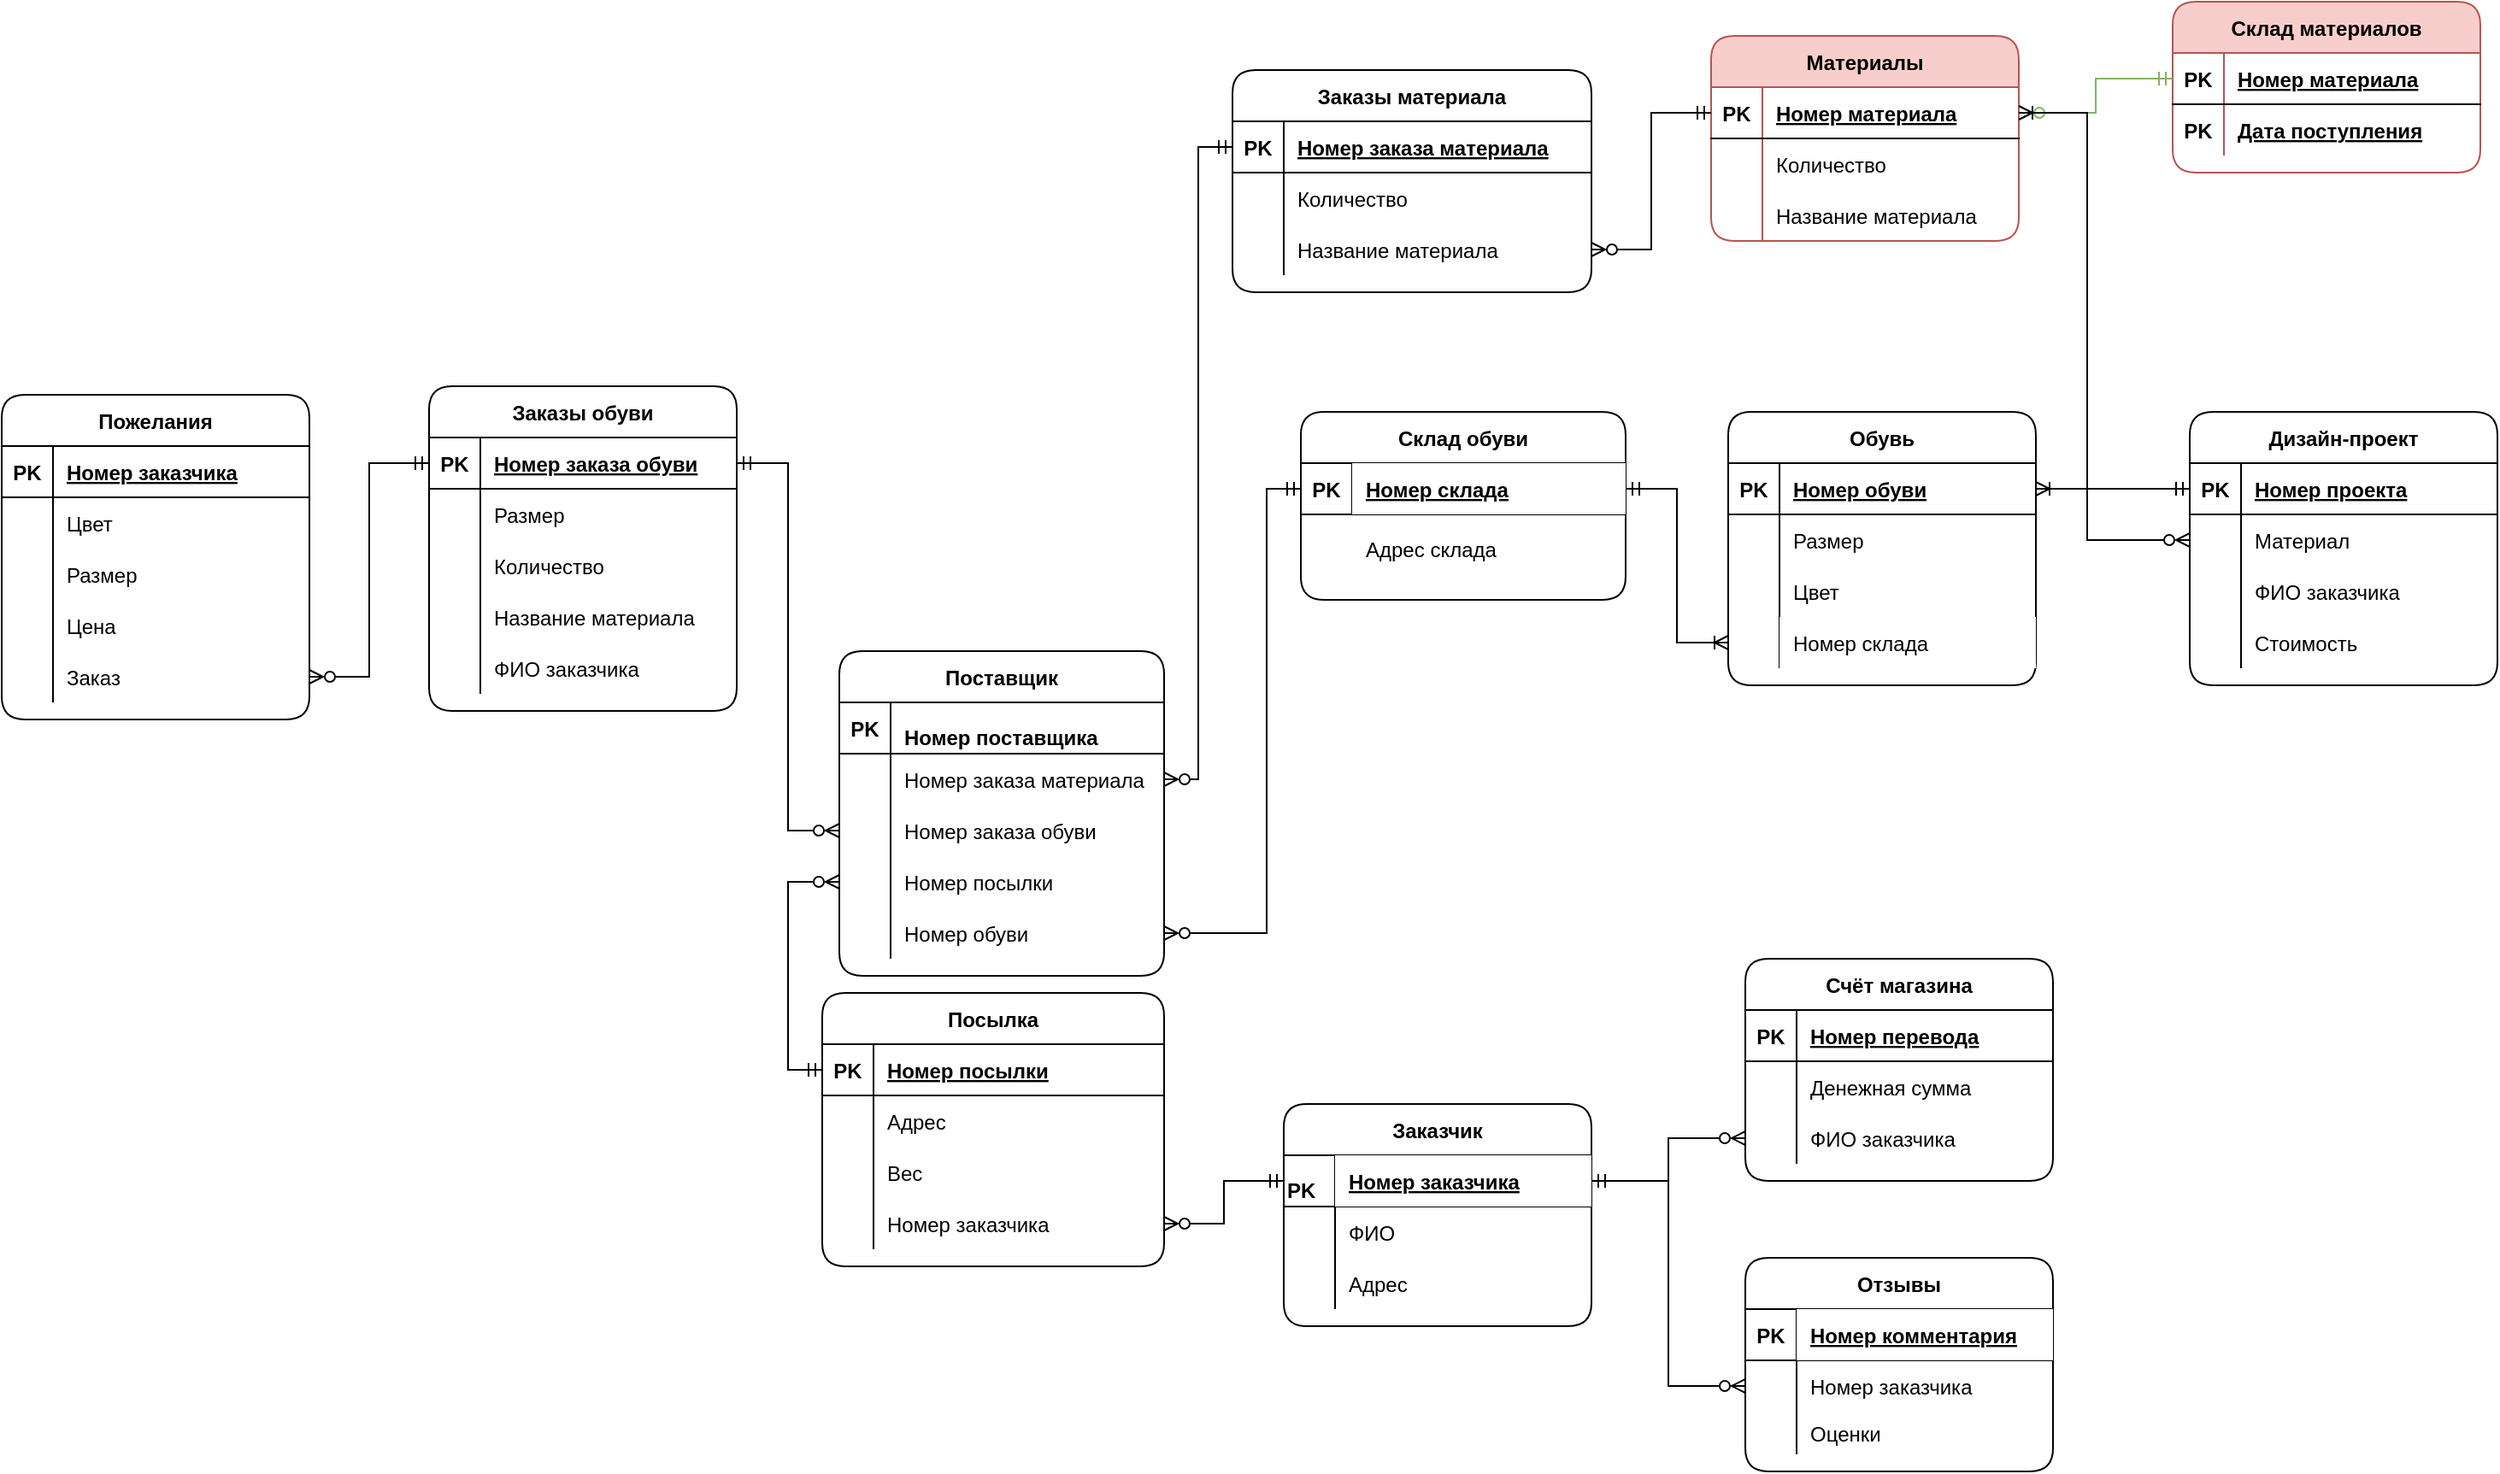 <mxfile version="15.8.4" type="device" pages="2"><diagram id="2_hyimMtqdqwmG2e8jux" name="Page-1"><mxGraphModel dx="1865" dy="641" grid="1" gridSize="10" guides="1" tooltips="1" connect="1" arrows="1" fold="1" page="1" pageScale="1" pageWidth="827" pageHeight="1169" math="0" shadow="0"><root><mxCell id="0"/><mxCell id="1" parent="0"/><mxCell id="S8fBrJQ1_J5D7lt-XOQz-13" value="Заказы обуви" style="shape=table;startSize=30;container=1;collapsible=1;childLayout=tableLayout;fixedRows=1;rowLines=0;fontStyle=1;align=center;resizeLast=1;rounded=1;" parent="1" vertex="1"><mxGeometry x="-300" y="325" width="180" height="190" as="geometry"/></mxCell><mxCell id="S8fBrJQ1_J5D7lt-XOQz-14" value="" style="shape=partialRectangle;collapsible=0;dropTarget=0;pointerEvents=0;fillColor=none;top=0;left=0;bottom=1;right=0;points=[[0,0.5],[1,0.5]];portConstraint=eastwest;" parent="S8fBrJQ1_J5D7lt-XOQz-13" vertex="1"><mxGeometry y="30" width="180" height="30" as="geometry"/></mxCell><mxCell id="S8fBrJQ1_J5D7lt-XOQz-15" value="PK" style="shape=partialRectangle;connectable=0;fillColor=none;top=0;left=0;bottom=0;right=0;fontStyle=1;overflow=hidden;" parent="S8fBrJQ1_J5D7lt-XOQz-14" vertex="1"><mxGeometry width="30" height="30" as="geometry"><mxRectangle width="30" height="30" as="alternateBounds"/></mxGeometry></mxCell><mxCell id="S8fBrJQ1_J5D7lt-XOQz-16" value="Номер заказа обуви" style="shape=partialRectangle;connectable=0;fillColor=none;top=0;left=0;bottom=0;right=0;align=left;spacingLeft=6;fontStyle=5;overflow=hidden;" parent="S8fBrJQ1_J5D7lt-XOQz-14" vertex="1"><mxGeometry x="30" width="150" height="30" as="geometry"><mxRectangle width="150" height="30" as="alternateBounds"/></mxGeometry></mxCell><mxCell id="S8fBrJQ1_J5D7lt-XOQz-17" value="" style="shape=partialRectangle;collapsible=0;dropTarget=0;pointerEvents=0;fillColor=none;top=0;left=0;bottom=0;right=0;points=[[0,0.5],[1,0.5]];portConstraint=eastwest;" parent="S8fBrJQ1_J5D7lt-XOQz-13" vertex="1"><mxGeometry y="60" width="180" height="30" as="geometry"/></mxCell><mxCell id="S8fBrJQ1_J5D7lt-XOQz-18" value="" style="shape=partialRectangle;connectable=0;fillColor=none;top=0;left=0;bottom=0;right=0;editable=1;overflow=hidden;" parent="S8fBrJQ1_J5D7lt-XOQz-17" vertex="1"><mxGeometry width="30" height="30" as="geometry"><mxRectangle width="30" height="30" as="alternateBounds"/></mxGeometry></mxCell><mxCell id="S8fBrJQ1_J5D7lt-XOQz-19" value="Размер" style="shape=partialRectangle;connectable=0;fillColor=none;top=0;left=0;bottom=0;right=0;align=left;spacingLeft=6;overflow=hidden;" parent="S8fBrJQ1_J5D7lt-XOQz-17" vertex="1"><mxGeometry x="30" width="150" height="30" as="geometry"><mxRectangle width="150" height="30" as="alternateBounds"/></mxGeometry></mxCell><mxCell id="S8fBrJQ1_J5D7lt-XOQz-20" value="" style="shape=partialRectangle;collapsible=0;dropTarget=0;pointerEvents=0;fillColor=none;top=0;left=0;bottom=0;right=0;points=[[0,0.5],[1,0.5]];portConstraint=eastwest;" parent="S8fBrJQ1_J5D7lt-XOQz-13" vertex="1"><mxGeometry y="90" width="180" height="30" as="geometry"/></mxCell><mxCell id="S8fBrJQ1_J5D7lt-XOQz-21" value="" style="shape=partialRectangle;connectable=0;fillColor=none;top=0;left=0;bottom=0;right=0;editable=1;overflow=hidden;" parent="S8fBrJQ1_J5D7lt-XOQz-20" vertex="1"><mxGeometry width="30" height="30" as="geometry"><mxRectangle width="30" height="30" as="alternateBounds"/></mxGeometry></mxCell><mxCell id="S8fBrJQ1_J5D7lt-XOQz-22" value="Количество" style="shape=partialRectangle;connectable=0;fillColor=none;top=0;left=0;bottom=0;right=0;align=left;spacingLeft=6;overflow=hidden;" parent="S8fBrJQ1_J5D7lt-XOQz-20" vertex="1"><mxGeometry x="30" width="150" height="30" as="geometry"><mxRectangle width="150" height="30" as="alternateBounds"/></mxGeometry></mxCell><mxCell id="S8fBrJQ1_J5D7lt-XOQz-23" value="" style="shape=partialRectangle;collapsible=0;dropTarget=0;pointerEvents=0;fillColor=none;top=0;left=0;bottom=0;right=0;points=[[0,0.5],[1,0.5]];portConstraint=eastwest;" parent="S8fBrJQ1_J5D7lt-XOQz-13" vertex="1"><mxGeometry y="120" width="180" height="30" as="geometry"/></mxCell><mxCell id="S8fBrJQ1_J5D7lt-XOQz-24" value="" style="shape=partialRectangle;connectable=0;fillColor=none;top=0;left=0;bottom=0;right=0;editable=1;overflow=hidden;" parent="S8fBrJQ1_J5D7lt-XOQz-23" vertex="1"><mxGeometry width="30" height="30" as="geometry"><mxRectangle width="30" height="30" as="alternateBounds"/></mxGeometry></mxCell><mxCell id="S8fBrJQ1_J5D7lt-XOQz-25" value="Название материала" style="shape=partialRectangle;connectable=0;fillColor=none;top=0;left=0;bottom=0;right=0;align=left;spacingLeft=6;overflow=hidden;" parent="S8fBrJQ1_J5D7lt-XOQz-23" vertex="1"><mxGeometry x="30" width="150" height="30" as="geometry"><mxRectangle width="150" height="30" as="alternateBounds"/></mxGeometry></mxCell><mxCell id="B98eK5s1FCZRmEkdKLVK-23" style="shape=partialRectangle;collapsible=0;dropTarget=0;pointerEvents=0;fillColor=none;top=0;left=0;bottom=0;right=0;points=[[0,0.5],[1,0.5]];portConstraint=eastwest;" parent="S8fBrJQ1_J5D7lt-XOQz-13" vertex="1"><mxGeometry y="150" width="180" height="30" as="geometry"/></mxCell><mxCell id="B98eK5s1FCZRmEkdKLVK-24" style="shape=partialRectangle;connectable=0;fillColor=none;top=0;left=0;bottom=0;right=0;editable=1;overflow=hidden;" parent="B98eK5s1FCZRmEkdKLVK-23" vertex="1"><mxGeometry width="30" height="30" as="geometry"><mxRectangle width="30" height="30" as="alternateBounds"/></mxGeometry></mxCell><mxCell id="B98eK5s1FCZRmEkdKLVK-25" value="ФИО заказчика" style="shape=partialRectangle;connectable=0;fillColor=none;top=0;left=0;bottom=0;right=0;align=left;spacingLeft=6;overflow=hidden;" parent="B98eK5s1FCZRmEkdKLVK-23" vertex="1"><mxGeometry x="30" width="150" height="30" as="geometry"><mxRectangle width="150" height="30" as="alternateBounds"/></mxGeometry></mxCell><mxCell id="S8fBrJQ1_J5D7lt-XOQz-26" value="Заказы материала" style="shape=table;startSize=30;container=1;collapsible=1;childLayout=tableLayout;fixedRows=1;rowLines=0;fontStyle=1;align=center;resizeLast=1;rounded=1;" parent="1" vertex="1"><mxGeometry x="170" y="140" width="210" height="130" as="geometry"/></mxCell><mxCell id="S8fBrJQ1_J5D7lt-XOQz-27" value="" style="shape=partialRectangle;collapsible=0;dropTarget=0;pointerEvents=0;fillColor=none;top=0;left=0;bottom=1;right=0;points=[[0,0.5],[1,0.5]];portConstraint=eastwest;" parent="S8fBrJQ1_J5D7lt-XOQz-26" vertex="1"><mxGeometry y="30" width="210" height="30" as="geometry"/></mxCell><mxCell id="S8fBrJQ1_J5D7lt-XOQz-28" value="PK" style="shape=partialRectangle;connectable=0;fillColor=none;top=0;left=0;bottom=0;right=0;fontStyle=1;overflow=hidden;" parent="S8fBrJQ1_J5D7lt-XOQz-27" vertex="1"><mxGeometry width="30" height="30" as="geometry"><mxRectangle width="30" height="30" as="alternateBounds"/></mxGeometry></mxCell><mxCell id="S8fBrJQ1_J5D7lt-XOQz-29" value="Номер заказа материала" style="shape=partialRectangle;connectable=0;fillColor=none;top=0;left=0;bottom=0;right=0;align=left;spacingLeft=6;fontStyle=5;overflow=hidden;" parent="S8fBrJQ1_J5D7lt-XOQz-27" vertex="1"><mxGeometry x="30" width="180" height="30" as="geometry"><mxRectangle width="180" height="30" as="alternateBounds"/></mxGeometry></mxCell><mxCell id="S8fBrJQ1_J5D7lt-XOQz-30" value="" style="shape=partialRectangle;collapsible=0;dropTarget=0;pointerEvents=0;fillColor=none;top=0;left=0;bottom=0;right=0;points=[[0,0.5],[1,0.5]];portConstraint=eastwest;" parent="S8fBrJQ1_J5D7lt-XOQz-26" vertex="1"><mxGeometry y="60" width="210" height="30" as="geometry"/></mxCell><mxCell id="S8fBrJQ1_J5D7lt-XOQz-31" value="" style="shape=partialRectangle;connectable=0;fillColor=none;top=0;left=0;bottom=0;right=0;editable=1;overflow=hidden;" parent="S8fBrJQ1_J5D7lt-XOQz-30" vertex="1"><mxGeometry width="30" height="30" as="geometry"><mxRectangle width="30" height="30" as="alternateBounds"/></mxGeometry></mxCell><mxCell id="S8fBrJQ1_J5D7lt-XOQz-32" value="Количество" style="shape=partialRectangle;connectable=0;fillColor=none;top=0;left=0;bottom=0;right=0;align=left;spacingLeft=6;overflow=hidden;" parent="S8fBrJQ1_J5D7lt-XOQz-30" vertex="1"><mxGeometry x="30" width="180" height="30" as="geometry"><mxRectangle width="180" height="30" as="alternateBounds"/></mxGeometry></mxCell><mxCell id="B98eK5s1FCZRmEkdKLVK-4" style="shape=partialRectangle;collapsible=0;dropTarget=0;pointerEvents=0;fillColor=none;top=0;left=0;bottom=0;right=0;points=[[0,0.5],[1,0.5]];portConstraint=eastwest;" parent="S8fBrJQ1_J5D7lt-XOQz-26" vertex="1"><mxGeometry y="90" width="210" height="30" as="geometry"/></mxCell><mxCell id="B98eK5s1FCZRmEkdKLVK-5" style="shape=partialRectangle;connectable=0;fillColor=none;top=0;left=0;bottom=0;right=0;editable=1;overflow=hidden;" parent="B98eK5s1FCZRmEkdKLVK-4" vertex="1"><mxGeometry width="30" height="30" as="geometry"><mxRectangle width="30" height="30" as="alternateBounds"/></mxGeometry></mxCell><mxCell id="B98eK5s1FCZRmEkdKLVK-6" value="Название материала" style="shape=partialRectangle;connectable=0;fillColor=none;top=0;left=0;bottom=0;right=0;align=left;spacingLeft=6;overflow=hidden;" parent="B98eK5s1FCZRmEkdKLVK-4" vertex="1"><mxGeometry x="30" width="180" height="30" as="geometry"><mxRectangle width="180" height="30" as="alternateBounds"/></mxGeometry></mxCell><mxCell id="S8fBrJQ1_J5D7lt-XOQz-39" value="Пожелания" style="shape=table;startSize=30;container=1;collapsible=1;childLayout=tableLayout;fixedRows=1;rowLines=0;fontStyle=1;align=center;resizeLast=1;rounded=1;" parent="1" vertex="1"><mxGeometry x="-550" y="330" width="180" height="190" as="geometry"/></mxCell><mxCell id="S8fBrJQ1_J5D7lt-XOQz-40" value="" style="shape=partialRectangle;collapsible=0;dropTarget=0;pointerEvents=0;fillColor=none;top=0;left=0;bottom=1;right=0;points=[[0,0.5],[1,0.5]];portConstraint=eastwest;" parent="S8fBrJQ1_J5D7lt-XOQz-39" vertex="1"><mxGeometry y="30" width="180" height="30" as="geometry"/></mxCell><mxCell id="S8fBrJQ1_J5D7lt-XOQz-41" value="PK" style="shape=partialRectangle;connectable=0;fillColor=none;top=0;left=0;bottom=0;right=0;fontStyle=1;overflow=hidden;" parent="S8fBrJQ1_J5D7lt-XOQz-40" vertex="1"><mxGeometry width="30" height="30" as="geometry"><mxRectangle width="30" height="30" as="alternateBounds"/></mxGeometry></mxCell><mxCell id="S8fBrJQ1_J5D7lt-XOQz-42" value="Номер заказчика" style="shape=partialRectangle;connectable=0;fillColor=none;top=0;left=0;bottom=0;right=0;align=left;spacingLeft=6;fontStyle=5;overflow=hidden;" parent="S8fBrJQ1_J5D7lt-XOQz-40" vertex="1"><mxGeometry x="30" width="150" height="30" as="geometry"><mxRectangle width="150" height="30" as="alternateBounds"/></mxGeometry></mxCell><mxCell id="S8fBrJQ1_J5D7lt-XOQz-43" value="" style="shape=partialRectangle;collapsible=0;dropTarget=0;pointerEvents=0;fillColor=none;top=0;left=0;bottom=0;right=0;points=[[0,0.5],[1,0.5]];portConstraint=eastwest;" parent="S8fBrJQ1_J5D7lt-XOQz-39" vertex="1"><mxGeometry y="60" width="180" height="30" as="geometry"/></mxCell><mxCell id="S8fBrJQ1_J5D7lt-XOQz-44" value="" style="shape=partialRectangle;connectable=0;fillColor=none;top=0;left=0;bottom=0;right=0;editable=1;overflow=hidden;" parent="S8fBrJQ1_J5D7lt-XOQz-43" vertex="1"><mxGeometry width="30" height="30" as="geometry"><mxRectangle width="30" height="30" as="alternateBounds"/></mxGeometry></mxCell><mxCell id="S8fBrJQ1_J5D7lt-XOQz-45" value="Цвет" style="shape=partialRectangle;connectable=0;fillColor=none;top=0;left=0;bottom=0;right=0;align=left;spacingLeft=6;overflow=hidden;" parent="S8fBrJQ1_J5D7lt-XOQz-43" vertex="1"><mxGeometry x="30" width="150" height="30" as="geometry"><mxRectangle width="150" height="30" as="alternateBounds"/></mxGeometry></mxCell><mxCell id="S8fBrJQ1_J5D7lt-XOQz-46" value="" style="shape=partialRectangle;collapsible=0;dropTarget=0;pointerEvents=0;fillColor=none;top=0;left=0;bottom=0;right=0;points=[[0,0.5],[1,0.5]];portConstraint=eastwest;" parent="S8fBrJQ1_J5D7lt-XOQz-39" vertex="1"><mxGeometry y="90" width="180" height="30" as="geometry"/></mxCell><mxCell id="S8fBrJQ1_J5D7lt-XOQz-47" value="" style="shape=partialRectangle;connectable=0;fillColor=none;top=0;left=0;bottom=0;right=0;editable=1;overflow=hidden;" parent="S8fBrJQ1_J5D7lt-XOQz-46" vertex="1"><mxGeometry width="30" height="30" as="geometry"><mxRectangle width="30" height="30" as="alternateBounds"/></mxGeometry></mxCell><mxCell id="S8fBrJQ1_J5D7lt-XOQz-48" value="Размер" style="shape=partialRectangle;connectable=0;fillColor=none;top=0;left=0;bottom=0;right=0;align=left;spacingLeft=6;overflow=hidden;" parent="S8fBrJQ1_J5D7lt-XOQz-46" vertex="1"><mxGeometry x="30" width="150" height="30" as="geometry"><mxRectangle width="150" height="30" as="alternateBounds"/></mxGeometry></mxCell><mxCell id="S8fBrJQ1_J5D7lt-XOQz-49" value="" style="shape=partialRectangle;collapsible=0;dropTarget=0;pointerEvents=0;fillColor=none;top=0;left=0;bottom=0;right=0;points=[[0,0.5],[1,0.5]];portConstraint=eastwest;" parent="S8fBrJQ1_J5D7lt-XOQz-39" vertex="1"><mxGeometry y="120" width="180" height="30" as="geometry"/></mxCell><mxCell id="S8fBrJQ1_J5D7lt-XOQz-50" value="" style="shape=partialRectangle;connectable=0;fillColor=none;top=0;left=0;bottom=0;right=0;editable=1;overflow=hidden;" parent="S8fBrJQ1_J5D7lt-XOQz-49" vertex="1"><mxGeometry width="30" height="30" as="geometry"><mxRectangle width="30" height="30" as="alternateBounds"/></mxGeometry></mxCell><mxCell id="S8fBrJQ1_J5D7lt-XOQz-51" value="Цена" style="shape=partialRectangle;connectable=0;fillColor=none;top=0;left=0;bottom=0;right=0;align=left;spacingLeft=6;overflow=hidden;" parent="S8fBrJQ1_J5D7lt-XOQz-49" vertex="1"><mxGeometry x="30" width="150" height="30" as="geometry"><mxRectangle width="150" height="30" as="alternateBounds"/></mxGeometry></mxCell><mxCell id="terdgpksTWlrQzj6vECr-2" value="" style="shape=partialRectangle;collapsible=0;dropTarget=0;pointerEvents=0;fillColor=none;top=0;left=0;bottom=0;right=0;points=[[0,0.5],[1,0.5]];portConstraint=eastwest;" parent="S8fBrJQ1_J5D7lt-XOQz-39" vertex="1"><mxGeometry y="150" width="180" height="30" as="geometry"/></mxCell><mxCell id="terdgpksTWlrQzj6vECr-3" value="" style="shape=partialRectangle;connectable=0;fillColor=none;top=0;left=0;bottom=0;right=0;editable=1;overflow=hidden;" parent="terdgpksTWlrQzj6vECr-2" vertex="1"><mxGeometry width="30" height="30" as="geometry"><mxRectangle width="30" height="30" as="alternateBounds"/></mxGeometry></mxCell><mxCell id="terdgpksTWlrQzj6vECr-4" value="Заказ" style="shape=partialRectangle;connectable=0;fillColor=none;top=0;left=0;bottom=0;right=0;align=left;spacingLeft=6;overflow=hidden;" parent="terdgpksTWlrQzj6vECr-2" vertex="1"><mxGeometry x="30" width="150" height="30" as="geometry"><mxRectangle width="150" height="30" as="alternateBounds"/></mxGeometry></mxCell><mxCell id="S8fBrJQ1_J5D7lt-XOQz-52" value="Материалы" style="shape=table;startSize=30;container=1;collapsible=1;childLayout=tableLayout;fixedRows=1;rowLines=0;fontStyle=1;align=center;resizeLast=1;rounded=1;fillColor=#f8cecc;strokeColor=#b85450;" parent="1" vertex="1"><mxGeometry x="450" y="120" width="180" height="120" as="geometry"/></mxCell><mxCell id="S8fBrJQ1_J5D7lt-XOQz-53" value="" style="shape=partialRectangle;collapsible=0;dropTarget=0;pointerEvents=0;fillColor=none;top=0;left=0;bottom=1;right=0;points=[[0,0.5],[1,0.5]];portConstraint=eastwest;" parent="S8fBrJQ1_J5D7lt-XOQz-52" vertex="1"><mxGeometry y="30" width="180" height="30" as="geometry"/></mxCell><mxCell id="S8fBrJQ1_J5D7lt-XOQz-54" value="PK" style="shape=partialRectangle;connectable=0;fillColor=none;top=0;left=0;bottom=0;right=0;fontStyle=1;overflow=hidden;" parent="S8fBrJQ1_J5D7lt-XOQz-53" vertex="1"><mxGeometry width="30" height="30" as="geometry"><mxRectangle width="30" height="30" as="alternateBounds"/></mxGeometry></mxCell><mxCell id="S8fBrJQ1_J5D7lt-XOQz-55" value="Номер материала" style="shape=partialRectangle;connectable=0;fillColor=none;top=0;left=0;bottom=0;right=0;align=left;spacingLeft=6;fontStyle=5;overflow=hidden;" parent="S8fBrJQ1_J5D7lt-XOQz-53" vertex="1"><mxGeometry x="30" width="150" height="30" as="geometry"><mxRectangle width="150" height="30" as="alternateBounds"/></mxGeometry></mxCell><mxCell id="S8fBrJQ1_J5D7lt-XOQz-56" value="" style="shape=partialRectangle;collapsible=0;dropTarget=0;pointerEvents=0;fillColor=none;top=0;left=0;bottom=0;right=0;points=[[0,0.5],[1,0.5]];portConstraint=eastwest;" parent="S8fBrJQ1_J5D7lt-XOQz-52" vertex="1"><mxGeometry y="60" width="180" height="30" as="geometry"/></mxCell><mxCell id="S8fBrJQ1_J5D7lt-XOQz-57" value="" style="shape=partialRectangle;connectable=0;fillColor=none;top=0;left=0;bottom=0;right=0;editable=1;overflow=hidden;" parent="S8fBrJQ1_J5D7lt-XOQz-56" vertex="1"><mxGeometry width="30" height="30" as="geometry"><mxRectangle width="30" height="30" as="alternateBounds"/></mxGeometry></mxCell><mxCell id="S8fBrJQ1_J5D7lt-XOQz-58" value="Количество" style="shape=partialRectangle;connectable=0;fillColor=none;top=0;left=0;bottom=0;right=0;align=left;spacingLeft=6;overflow=hidden;" parent="S8fBrJQ1_J5D7lt-XOQz-56" vertex="1"><mxGeometry x="30" width="150" height="30" as="geometry"><mxRectangle width="150" height="30" as="alternateBounds"/></mxGeometry></mxCell><mxCell id="Mz_v_Fxbh1DbVO2mHfEn-48" style="shape=partialRectangle;collapsible=0;dropTarget=0;pointerEvents=0;fillColor=none;top=0;left=0;bottom=0;right=0;points=[[0,0.5],[1,0.5]];portConstraint=eastwest;" parent="S8fBrJQ1_J5D7lt-XOQz-52" vertex="1"><mxGeometry y="90" width="180" height="30" as="geometry"/></mxCell><mxCell id="Mz_v_Fxbh1DbVO2mHfEn-49" style="shape=partialRectangle;connectable=0;fillColor=none;top=0;left=0;bottom=0;right=0;editable=1;overflow=hidden;" parent="Mz_v_Fxbh1DbVO2mHfEn-48" vertex="1"><mxGeometry width="30" height="30" as="geometry"><mxRectangle width="30" height="30" as="alternateBounds"/></mxGeometry></mxCell><mxCell id="Mz_v_Fxbh1DbVO2mHfEn-50" value="Название материала" style="shape=partialRectangle;connectable=0;fillColor=none;top=0;left=0;bottom=0;right=0;align=left;spacingLeft=6;overflow=hidden;" parent="Mz_v_Fxbh1DbVO2mHfEn-48" vertex="1"><mxGeometry x="30" width="150" height="30" as="geometry"><mxRectangle width="150" height="30" as="alternateBounds"/></mxGeometry></mxCell><mxCell id="S8fBrJQ1_J5D7lt-XOQz-62" value="" style="shape=partialRectangle;collapsible=0;dropTarget=0;pointerEvents=0;fillColor=none;top=0;left=0;bottom=0;right=0;points=[[0,0.5],[1,0.5]];portConstraint=eastwest;" parent="S8fBrJQ1_J5D7lt-XOQz-52" vertex="1"><mxGeometry y="120" width="180" as="geometry"/></mxCell><mxCell id="S8fBrJQ1_J5D7lt-XOQz-63" value="" style="shape=partialRectangle;connectable=0;fillColor=none;top=0;left=0;bottom=0;right=0;editable=1;overflow=hidden;" parent="S8fBrJQ1_J5D7lt-XOQz-62" vertex="1"><mxGeometry width="30" as="geometry"><mxRectangle width="30" as="alternateBounds"/></mxGeometry></mxCell><mxCell id="S8fBrJQ1_J5D7lt-XOQz-64" value="" style="shape=partialRectangle;connectable=0;fillColor=none;top=0;left=0;bottom=0;right=0;align=left;spacingLeft=6;overflow=hidden;" parent="S8fBrJQ1_J5D7lt-XOQz-62" vertex="1"><mxGeometry x="30" width="150" as="geometry"><mxRectangle width="150" as="alternateBounds"/></mxGeometry></mxCell><mxCell id="Mz_v_Fxbh1DbVO2mHfEn-45" style="shape=partialRectangle;collapsible=0;dropTarget=0;pointerEvents=0;fillColor=none;top=0;left=0;bottom=0;right=0;points=[[0,0.5],[1,0.5]];portConstraint=eastwest;" parent="S8fBrJQ1_J5D7lt-XOQz-52" vertex="1"><mxGeometry y="120" width="180" as="geometry"/></mxCell><mxCell id="Mz_v_Fxbh1DbVO2mHfEn-46" style="shape=partialRectangle;connectable=0;fillColor=none;top=0;left=0;bottom=0;right=0;editable=1;overflow=hidden;" parent="Mz_v_Fxbh1DbVO2mHfEn-45" vertex="1"><mxGeometry width="30" as="geometry"><mxRectangle width="30" as="alternateBounds"/></mxGeometry></mxCell><mxCell id="Mz_v_Fxbh1DbVO2mHfEn-47" style="shape=partialRectangle;connectable=0;fillColor=none;top=0;left=0;bottom=0;right=0;align=left;spacingLeft=6;overflow=hidden;" parent="Mz_v_Fxbh1DbVO2mHfEn-45" vertex="1"><mxGeometry x="30" width="150" as="geometry"><mxRectangle width="150" as="alternateBounds"/></mxGeometry></mxCell><mxCell id="S8fBrJQ1_J5D7lt-XOQz-65" value="Отзывы" style="shape=table;startSize=30;container=1;collapsible=1;childLayout=tableLayout;fixedRows=1;rowLines=0;fontStyle=1;align=center;resizeLast=1;rounded=1;" parent="1" vertex="1"><mxGeometry x="470" y="835" width="180" height="125" as="geometry"/></mxCell><mxCell id="S8fBrJQ1_J5D7lt-XOQz-66" value="" style="shape=partialRectangle;collapsible=0;dropTarget=0;pointerEvents=0;fillColor=none;top=0;left=0;bottom=1;right=0;points=[[0,0.5],[1,0.5]];portConstraint=eastwest;" parent="S8fBrJQ1_J5D7lt-XOQz-65" vertex="1"><mxGeometry y="30" width="180" height="30" as="geometry"/></mxCell><mxCell id="S8fBrJQ1_J5D7lt-XOQz-67" value="PK" style="shape=partialRectangle;connectable=0;fillColor=none;top=0;left=0;bottom=0;right=0;fontStyle=1;overflow=hidden;" parent="S8fBrJQ1_J5D7lt-XOQz-66" vertex="1"><mxGeometry width="30" height="30" as="geometry"><mxRectangle width="30" height="30" as="alternateBounds"/></mxGeometry></mxCell><mxCell id="S8fBrJQ1_J5D7lt-XOQz-68" value="Номер комментария" style="shape=partialRectangle;connectable=0;top=0;left=0;bottom=0;right=0;align=left;spacingLeft=6;fontStyle=5;overflow=hidden;" parent="S8fBrJQ1_J5D7lt-XOQz-66" vertex="1"><mxGeometry x="30" width="150" height="30" as="geometry"><mxRectangle width="150" height="30" as="alternateBounds"/></mxGeometry></mxCell><mxCell id="S8fBrJQ1_J5D7lt-XOQz-69" value="" style="shape=partialRectangle;collapsible=0;dropTarget=0;pointerEvents=0;fillColor=none;top=0;left=0;bottom=0;right=0;points=[[0,0.5],[1,0.5]];portConstraint=eastwest;" parent="S8fBrJQ1_J5D7lt-XOQz-65" vertex="1"><mxGeometry y="60" width="180" height="30" as="geometry"/></mxCell><mxCell id="S8fBrJQ1_J5D7lt-XOQz-70" value="" style="shape=partialRectangle;connectable=0;fillColor=none;top=0;left=0;bottom=0;right=0;editable=1;overflow=hidden;" parent="S8fBrJQ1_J5D7lt-XOQz-69" vertex="1"><mxGeometry width="30" height="30" as="geometry"><mxRectangle width="30" height="30" as="alternateBounds"/></mxGeometry></mxCell><mxCell id="S8fBrJQ1_J5D7lt-XOQz-71" value="Номер заказчика" style="shape=partialRectangle;connectable=0;fillColor=none;top=0;left=0;bottom=0;right=0;align=left;spacingLeft=6;overflow=hidden;" parent="S8fBrJQ1_J5D7lt-XOQz-69" vertex="1"><mxGeometry x="30" width="150" height="30" as="geometry"><mxRectangle width="150" height="30" as="alternateBounds"/></mxGeometry></mxCell><mxCell id="S8fBrJQ1_J5D7lt-XOQz-72" value="" style="shape=partialRectangle;collapsible=0;dropTarget=0;pointerEvents=0;fillColor=none;top=0;left=0;bottom=0;right=0;points=[[0,0.5],[1,0.5]];portConstraint=eastwest;" parent="S8fBrJQ1_J5D7lt-XOQz-65" vertex="1"><mxGeometry y="90" width="180" height="25" as="geometry"/></mxCell><mxCell id="S8fBrJQ1_J5D7lt-XOQz-73" value="" style="shape=partialRectangle;connectable=0;fillColor=none;top=0;left=0;bottom=0;right=0;editable=1;overflow=hidden;" parent="S8fBrJQ1_J5D7lt-XOQz-72" vertex="1"><mxGeometry width="30" height="25" as="geometry"><mxRectangle width="30" height="25" as="alternateBounds"/></mxGeometry></mxCell><mxCell id="S8fBrJQ1_J5D7lt-XOQz-74" value="Оценки" style="shape=partialRectangle;connectable=0;fillColor=none;top=0;left=0;bottom=0;right=0;align=left;spacingLeft=6;overflow=hidden;" parent="S8fBrJQ1_J5D7lt-XOQz-72" vertex="1"><mxGeometry x="30" width="150" height="25" as="geometry"><mxRectangle width="150" height="25" as="alternateBounds"/></mxGeometry></mxCell><mxCell id="S8fBrJQ1_J5D7lt-XOQz-91" value="Счёт магазина" style="shape=table;startSize=30;container=1;collapsible=1;childLayout=tableLayout;fixedRows=1;rowLines=0;fontStyle=1;align=center;resizeLast=1;rounded=1;" parent="1" vertex="1"><mxGeometry x="470" y="660" width="180" height="130" as="geometry"><mxRectangle x="470" y="660" width="120" height="30" as="alternateBounds"/></mxGeometry></mxCell><mxCell id="S8fBrJQ1_J5D7lt-XOQz-92" value="" style="shape=partialRectangle;collapsible=0;dropTarget=0;pointerEvents=0;fillColor=none;top=0;left=0;bottom=1;right=0;points=[[0,0.5],[1,0.5]];portConstraint=eastwest;" parent="S8fBrJQ1_J5D7lt-XOQz-91" vertex="1"><mxGeometry y="30" width="180" height="30" as="geometry"/></mxCell><mxCell id="S8fBrJQ1_J5D7lt-XOQz-93" value="PK" style="shape=partialRectangle;connectable=0;fillColor=none;top=0;left=0;bottom=0;right=0;fontStyle=1;overflow=hidden;" parent="S8fBrJQ1_J5D7lt-XOQz-92" vertex="1"><mxGeometry width="30" height="30" as="geometry"><mxRectangle width="30" height="30" as="alternateBounds"/></mxGeometry></mxCell><mxCell id="S8fBrJQ1_J5D7lt-XOQz-94" value="Номер перевода" style="shape=partialRectangle;connectable=0;fillColor=none;top=0;left=0;bottom=0;right=0;align=left;spacingLeft=6;fontStyle=5;overflow=hidden;" parent="S8fBrJQ1_J5D7lt-XOQz-92" vertex="1"><mxGeometry x="30" width="150" height="30" as="geometry"><mxRectangle width="150" height="30" as="alternateBounds"/></mxGeometry></mxCell><mxCell id="S8fBrJQ1_J5D7lt-XOQz-95" value="" style="shape=partialRectangle;collapsible=0;dropTarget=0;pointerEvents=0;fillColor=none;top=0;left=0;bottom=0;right=0;points=[[0,0.5],[1,0.5]];portConstraint=eastwest;" parent="S8fBrJQ1_J5D7lt-XOQz-91" vertex="1"><mxGeometry y="60" width="180" height="30" as="geometry"/></mxCell><mxCell id="S8fBrJQ1_J5D7lt-XOQz-96" value="" style="shape=partialRectangle;connectable=0;fillColor=none;top=0;left=0;bottom=0;right=0;editable=1;overflow=hidden;" parent="S8fBrJQ1_J5D7lt-XOQz-95" vertex="1"><mxGeometry width="30" height="30" as="geometry"><mxRectangle width="30" height="30" as="alternateBounds"/></mxGeometry></mxCell><mxCell id="S8fBrJQ1_J5D7lt-XOQz-97" value="Денежная сумма" style="shape=partialRectangle;connectable=0;fillColor=none;top=0;left=0;bottom=0;right=0;align=left;spacingLeft=6;overflow=hidden;" parent="S8fBrJQ1_J5D7lt-XOQz-95" vertex="1"><mxGeometry x="30" width="150" height="30" as="geometry"><mxRectangle width="150" height="30" as="alternateBounds"/></mxGeometry></mxCell><mxCell id="S8fBrJQ1_J5D7lt-XOQz-101" value="" style="shape=partialRectangle;collapsible=0;dropTarget=0;pointerEvents=0;fillColor=none;top=0;left=0;bottom=0;right=0;points=[[0,0.5],[1,0.5]];portConstraint=eastwest;" parent="S8fBrJQ1_J5D7lt-XOQz-91" vertex="1"><mxGeometry y="90" width="180" height="30" as="geometry"/></mxCell><mxCell id="S8fBrJQ1_J5D7lt-XOQz-102" value="" style="shape=partialRectangle;connectable=0;fillColor=none;top=0;left=0;bottom=0;right=0;editable=1;overflow=hidden;" parent="S8fBrJQ1_J5D7lt-XOQz-101" vertex="1"><mxGeometry width="30" height="30" as="geometry"><mxRectangle width="30" height="30" as="alternateBounds"/></mxGeometry></mxCell><mxCell id="S8fBrJQ1_J5D7lt-XOQz-103" value="ФИО заказчика" style="shape=partialRectangle;connectable=0;fillColor=none;top=0;left=0;bottom=0;right=0;align=left;spacingLeft=6;overflow=hidden;" parent="S8fBrJQ1_J5D7lt-XOQz-101" vertex="1"><mxGeometry x="30" width="150" height="30" as="geometry"><mxRectangle width="150" height="30" as="alternateBounds"/></mxGeometry></mxCell><mxCell id="S8fBrJQ1_J5D7lt-XOQz-104" value="Склад обуви" style="shape=table;startSize=30;container=1;collapsible=1;childLayout=tableLayout;fixedRows=1;rowLines=0;fontStyle=1;align=center;resizeLast=1;rounded=1;" parent="1" vertex="1"><mxGeometry x="210" y="340" width="190" height="110" as="geometry"/></mxCell><mxCell id="S8fBrJQ1_J5D7lt-XOQz-105" value="" style="shape=partialRectangle;collapsible=0;dropTarget=0;pointerEvents=0;fillColor=none;top=0;left=0;bottom=1;right=0;points=[[0,0.5],[1,0.5]];portConstraint=eastwest;" parent="S8fBrJQ1_J5D7lt-XOQz-104" vertex="1"><mxGeometry y="30" width="190" height="30" as="geometry"/></mxCell><mxCell id="S8fBrJQ1_J5D7lt-XOQz-106" value="PK" style="shape=partialRectangle;connectable=0;fillColor=none;top=0;left=0;bottom=0;right=0;fontStyle=1;overflow=hidden;" parent="S8fBrJQ1_J5D7lt-XOQz-105" vertex="1"><mxGeometry width="30" height="30" as="geometry"><mxRectangle width="30" height="30" as="alternateBounds"/></mxGeometry></mxCell><mxCell id="S8fBrJQ1_J5D7lt-XOQz-107" value="Номер склада" style="shape=partialRectangle;connectable=0;top=0;left=0;bottom=0;right=0;align=left;spacingLeft=6;fontStyle=5;overflow=hidden;" parent="S8fBrJQ1_J5D7lt-XOQz-105" vertex="1"><mxGeometry x="30" width="160" height="30" as="geometry"><mxRectangle width="160" height="30" as="alternateBounds"/></mxGeometry></mxCell><mxCell id="S8fBrJQ1_J5D7lt-XOQz-117" value="Посылка" style="shape=table;startSize=30;container=1;collapsible=1;childLayout=tableLayout;fixedRows=1;rowLines=0;fontStyle=1;align=center;resizeLast=1;fillColor=default;swimlaneFillColor=none;perimeterSpacing=0;sketch=0;rounded=1;" parent="1" vertex="1"><mxGeometry x="-70" y="680" width="200" height="160" as="geometry"/></mxCell><mxCell id="S8fBrJQ1_J5D7lt-XOQz-118" value="" style="shape=partialRectangle;collapsible=0;dropTarget=0;pointerEvents=0;fillColor=none;top=0;left=0;bottom=1;right=0;points=[[0,0.5],[1,0.5]];portConstraint=eastwest;" parent="S8fBrJQ1_J5D7lt-XOQz-117" vertex="1"><mxGeometry y="30" width="200" height="30" as="geometry"/></mxCell><mxCell id="S8fBrJQ1_J5D7lt-XOQz-119" value="PK" style="shape=partialRectangle;connectable=0;fillColor=none;top=0;left=0;bottom=0;right=0;fontStyle=1;overflow=hidden;" parent="S8fBrJQ1_J5D7lt-XOQz-118" vertex="1"><mxGeometry width="30" height="30" as="geometry"><mxRectangle width="30" height="30" as="alternateBounds"/></mxGeometry></mxCell><mxCell id="S8fBrJQ1_J5D7lt-XOQz-120" value="Номер посылки" style="shape=partialRectangle;connectable=0;fillColor=none;top=0;left=0;bottom=0;right=0;align=left;spacingLeft=6;fontStyle=5;overflow=hidden;" parent="S8fBrJQ1_J5D7lt-XOQz-118" vertex="1"><mxGeometry x="30" width="170" height="30" as="geometry"><mxRectangle width="170" height="30" as="alternateBounds"/></mxGeometry></mxCell><mxCell id="S8fBrJQ1_J5D7lt-XOQz-121" value="" style="shape=partialRectangle;collapsible=0;dropTarget=0;pointerEvents=0;fillColor=none;top=0;left=0;bottom=0;right=0;points=[[0,0.5],[1,0.5]];portConstraint=eastwest;" parent="S8fBrJQ1_J5D7lt-XOQz-117" vertex="1"><mxGeometry y="60" width="200" height="30" as="geometry"/></mxCell><mxCell id="S8fBrJQ1_J5D7lt-XOQz-122" value="" style="shape=partialRectangle;connectable=0;fillColor=none;top=0;left=0;bottom=0;right=0;editable=1;overflow=hidden;" parent="S8fBrJQ1_J5D7lt-XOQz-121" vertex="1"><mxGeometry width="30" height="30" as="geometry"><mxRectangle width="30" height="30" as="alternateBounds"/></mxGeometry></mxCell><mxCell id="S8fBrJQ1_J5D7lt-XOQz-123" value="Адрес" style="shape=partialRectangle;connectable=0;fillColor=none;top=0;left=0;bottom=0;right=0;align=left;spacingLeft=6;overflow=hidden;" parent="S8fBrJQ1_J5D7lt-XOQz-121" vertex="1"><mxGeometry x="30" width="170" height="30" as="geometry"><mxRectangle width="170" height="30" as="alternateBounds"/></mxGeometry></mxCell><mxCell id="S8fBrJQ1_J5D7lt-XOQz-124" value="" style="shape=partialRectangle;collapsible=0;dropTarget=0;pointerEvents=0;fillColor=none;top=0;left=0;bottom=0;right=0;points=[[0,0.5],[1,0.5]];portConstraint=eastwest;" parent="S8fBrJQ1_J5D7lt-XOQz-117" vertex="1"><mxGeometry y="90" width="200" height="30" as="geometry"/></mxCell><mxCell id="S8fBrJQ1_J5D7lt-XOQz-125" value="" style="shape=partialRectangle;connectable=0;fillColor=none;top=0;left=0;bottom=0;right=0;editable=1;overflow=hidden;" parent="S8fBrJQ1_J5D7lt-XOQz-124" vertex="1"><mxGeometry width="30" height="30" as="geometry"><mxRectangle width="30" height="30" as="alternateBounds"/></mxGeometry></mxCell><mxCell id="S8fBrJQ1_J5D7lt-XOQz-126" value="Вес" style="shape=partialRectangle;connectable=0;fillColor=none;top=0;left=0;bottom=0;right=0;align=left;spacingLeft=6;overflow=hidden;" parent="S8fBrJQ1_J5D7lt-XOQz-124" vertex="1"><mxGeometry x="30" width="170" height="30" as="geometry"><mxRectangle width="170" height="30" as="alternateBounds"/></mxGeometry></mxCell><mxCell id="S8fBrJQ1_J5D7lt-XOQz-127" value="" style="shape=partialRectangle;collapsible=0;dropTarget=0;pointerEvents=0;fillColor=none;top=0;left=0;bottom=0;right=0;points=[[0,0.5],[1,0.5]];portConstraint=eastwest;" parent="S8fBrJQ1_J5D7lt-XOQz-117" vertex="1"><mxGeometry y="120" width="200" height="30" as="geometry"/></mxCell><mxCell id="S8fBrJQ1_J5D7lt-XOQz-128" value="" style="shape=partialRectangle;connectable=0;fillColor=none;top=0;left=0;bottom=0;right=0;editable=1;overflow=hidden;" parent="S8fBrJQ1_J5D7lt-XOQz-127" vertex="1"><mxGeometry width="30" height="30" as="geometry"><mxRectangle width="30" height="30" as="alternateBounds"/></mxGeometry></mxCell><mxCell id="S8fBrJQ1_J5D7lt-XOQz-129" value="Номер заказчика" style="shape=partialRectangle;connectable=0;fillColor=none;top=0;left=0;bottom=0;right=0;align=left;spacingLeft=6;overflow=hidden;" parent="S8fBrJQ1_J5D7lt-XOQz-127" vertex="1"><mxGeometry x="30" width="170" height="30" as="geometry"><mxRectangle width="170" height="30" as="alternateBounds"/></mxGeometry></mxCell><mxCell id="B98eK5s1FCZRmEkdKLVK-8" value="Поставщик" style="shape=table;startSize=30;container=1;collapsible=1;childLayout=tableLayout;fixedRows=1;rowLines=0;fontStyle=1;align=center;resizeLast=1;rounded=1;sketch=0;fillColor=default;gradientColor=none;" parent="1" vertex="1"><mxGeometry x="-60" y="480" width="190" height="190.0" as="geometry"/></mxCell><mxCell id="B98eK5s1FCZRmEkdKLVK-9" value="" style="shape=partialRectangle;collapsible=0;dropTarget=0;pointerEvents=0;fillColor=none;top=0;left=0;bottom=1;right=0;points=[[0,0.5],[1,0.5]];portConstraint=eastwest;rounded=1;sketch=0;" parent="B98eK5s1FCZRmEkdKLVK-8" vertex="1"><mxGeometry y="30" width="190" height="30" as="geometry"/></mxCell><mxCell id="B98eK5s1FCZRmEkdKLVK-10" value="PK" style="shape=partialRectangle;connectable=0;fillColor=none;top=0;left=0;bottom=0;right=0;fontStyle=1;overflow=hidden;rounded=1;sketch=0;" parent="B98eK5s1FCZRmEkdKLVK-9" vertex="1"><mxGeometry width="30" height="30" as="geometry"><mxRectangle width="30" height="30" as="alternateBounds"/></mxGeometry></mxCell><mxCell id="B98eK5s1FCZRmEkdKLVK-11" value="Номер поставщика" style="shape=partialRectangle;connectable=0;fillColor=none;top=0;left=0;bottom=0;right=0;align=left;spacingLeft=6;fontStyle=1;overflow=hidden;rounded=1;sketch=0;verticalAlign=bottom;fontColor=#000000;" parent="B98eK5s1FCZRmEkdKLVK-9" vertex="1"><mxGeometry x="30" width="160" height="30" as="geometry"><mxRectangle width="160" height="30" as="alternateBounds"/></mxGeometry></mxCell><mxCell id="B98eK5s1FCZRmEkdKLVK-15" value="" style="shape=partialRectangle;collapsible=0;dropTarget=0;pointerEvents=0;fillColor=none;top=0;left=0;bottom=0;right=0;points=[[0,0.5],[1,0.5]];portConstraint=eastwest;rounded=1;sketch=0;" parent="B98eK5s1FCZRmEkdKLVK-8" vertex="1"><mxGeometry y="60" width="190" height="30" as="geometry"/></mxCell><mxCell id="B98eK5s1FCZRmEkdKLVK-16" value="" style="shape=partialRectangle;connectable=0;fillColor=none;top=0;left=0;bottom=0;right=0;editable=1;overflow=hidden;rounded=1;sketch=0;" parent="B98eK5s1FCZRmEkdKLVK-15" vertex="1"><mxGeometry width="30" height="30" as="geometry"><mxRectangle width="30" height="30" as="alternateBounds"/></mxGeometry></mxCell><mxCell id="B98eK5s1FCZRmEkdKLVK-17" value="Номер заказа материала" style="shape=partialRectangle;connectable=0;fillColor=none;top=0;left=0;bottom=0;right=0;align=left;spacingLeft=6;overflow=hidden;rounded=1;sketch=0;" parent="B98eK5s1FCZRmEkdKLVK-15" vertex="1"><mxGeometry x="30" width="160" height="30" as="geometry"><mxRectangle width="160" height="30" as="alternateBounds"/></mxGeometry></mxCell><mxCell id="B98eK5s1FCZRmEkdKLVK-12" value="" style="shape=partialRectangle;collapsible=0;dropTarget=0;pointerEvents=0;fillColor=none;top=0;left=0;bottom=0;right=0;points=[[0,0.5],[1,0.5]];portConstraint=eastwest;rounded=1;sketch=0;" parent="B98eK5s1FCZRmEkdKLVK-8" vertex="1"><mxGeometry y="90" width="190" height="30" as="geometry"/></mxCell><mxCell id="B98eK5s1FCZRmEkdKLVK-13" value="" style="shape=partialRectangle;connectable=0;fillColor=none;top=0;left=0;bottom=0;right=0;editable=1;overflow=hidden;rounded=1;sketch=0;" parent="B98eK5s1FCZRmEkdKLVK-12" vertex="1"><mxGeometry width="30" height="30" as="geometry"><mxRectangle width="30" height="30" as="alternateBounds"/></mxGeometry></mxCell><mxCell id="B98eK5s1FCZRmEkdKLVK-14" value="Номер заказа обуви" style="shape=partialRectangle;connectable=0;fillColor=none;top=0;left=0;bottom=0;right=0;align=left;spacingLeft=6;overflow=hidden;rounded=1;sketch=0;" parent="B98eK5s1FCZRmEkdKLVK-12" vertex="1"><mxGeometry x="30" width="160" height="30" as="geometry"><mxRectangle width="160" height="30" as="alternateBounds"/></mxGeometry></mxCell><mxCell id="B98eK5s1FCZRmEkdKLVK-62" style="shape=partialRectangle;collapsible=0;dropTarget=0;pointerEvents=0;fillColor=none;top=0;left=0;bottom=0;right=0;points=[[0,0.5],[1,0.5]];portConstraint=eastwest;rounded=1;sketch=0;" parent="B98eK5s1FCZRmEkdKLVK-8" vertex="1"><mxGeometry y="120" width="190" height="30" as="geometry"/></mxCell><mxCell id="B98eK5s1FCZRmEkdKLVK-63" style="shape=partialRectangle;connectable=0;fillColor=none;top=0;left=0;bottom=0;right=0;editable=1;overflow=hidden;rounded=1;sketch=0;" parent="B98eK5s1FCZRmEkdKLVK-62" vertex="1"><mxGeometry width="30" height="30" as="geometry"><mxRectangle width="30" height="30" as="alternateBounds"/></mxGeometry></mxCell><mxCell id="B98eK5s1FCZRmEkdKLVK-64" value="Номер посылки" style="shape=partialRectangle;connectable=0;fillColor=none;top=0;left=0;bottom=0;right=0;align=left;spacingLeft=6;overflow=hidden;rounded=1;sketch=0;" parent="B98eK5s1FCZRmEkdKLVK-62" vertex="1"><mxGeometry x="30" width="160" height="30" as="geometry"><mxRectangle width="160" height="30" as="alternateBounds"/></mxGeometry></mxCell><mxCell id="9w6qXHf51qVe9rIufvEu-1" style="shape=partialRectangle;collapsible=0;dropTarget=0;pointerEvents=0;fillColor=none;top=0;left=0;bottom=0;right=0;points=[[0,0.5],[1,0.5]];portConstraint=eastwest;rounded=1;sketch=0;" parent="B98eK5s1FCZRmEkdKLVK-8" vertex="1"><mxGeometry y="150" width="190" height="30" as="geometry"/></mxCell><mxCell id="9w6qXHf51qVe9rIufvEu-2" style="shape=partialRectangle;connectable=0;fillColor=none;top=0;left=0;bottom=0;right=0;editable=1;overflow=hidden;rounded=1;sketch=0;" parent="9w6qXHf51qVe9rIufvEu-1" vertex="1"><mxGeometry width="30" height="30" as="geometry"><mxRectangle width="30" height="30" as="alternateBounds"/></mxGeometry></mxCell><mxCell id="9w6qXHf51qVe9rIufvEu-3" value="Номер обуви" style="shape=partialRectangle;connectable=0;fillColor=none;top=0;left=0;bottom=0;right=0;align=left;spacingLeft=6;overflow=hidden;rounded=1;sketch=0;" parent="9w6qXHf51qVe9rIufvEu-1" vertex="1"><mxGeometry x="30" width="160" height="30" as="geometry"><mxRectangle width="160" height="30" as="alternateBounds"/></mxGeometry></mxCell><mxCell id="B98eK5s1FCZRmEkdKLVK-21" style="edgeStyle=orthogonalEdgeStyle;rounded=0;orthogonalLoop=1;jettySize=auto;html=1;exitX=0;exitY=0.5;exitDx=0;exitDy=0;startArrow=ERmandOne;startFill=0;endArrow=ERzeroToMany;endFill=0;" parent="1" source="S8fBrJQ1_J5D7lt-XOQz-105" target="9w6qXHf51qVe9rIufvEu-1" edge="1"><mxGeometry relative="1" as="geometry"><Array as="points"><mxPoint x="190" y="385"/><mxPoint x="190" y="645"/></Array></mxGeometry></mxCell><mxCell id="B98eK5s1FCZRmEkdKLVK-22" style="edgeStyle=orthogonalEdgeStyle;rounded=0;orthogonalLoop=1;jettySize=auto;html=1;startArrow=ERmandOne;startFill=0;endArrow=ERzeroToMany;endFill=0;" parent="1" source="S8fBrJQ1_J5D7lt-XOQz-27" target="B98eK5s1FCZRmEkdKLVK-15" edge="1"><mxGeometry relative="1" as="geometry"/></mxCell><mxCell id="B98eK5s1FCZRmEkdKLVK-26" style="edgeStyle=orthogonalEdgeStyle;rounded=0;orthogonalLoop=1;jettySize=auto;html=1;exitX=0;exitY=0.5;exitDx=0;exitDy=0;startArrow=ERmandOne;startFill=0;endArrow=ERzeroToMany;endFill=0;" parent="1" source="S8fBrJQ1_J5D7lt-XOQz-53" target="B98eK5s1FCZRmEkdKLVK-4" edge="1"><mxGeometry relative="1" as="geometry"/></mxCell><mxCell id="B98eK5s1FCZRmEkdKLVK-41" style="edgeStyle=orthogonalEdgeStyle;rounded=0;orthogonalLoop=1;jettySize=auto;html=1;exitX=1;exitY=0.5;exitDx=0;exitDy=0;startArrow=ERmandOne;startFill=0;endArrow=ERzeroToMany;endFill=0;" parent="1" source="S8fBrJQ1_J5D7lt-XOQz-14" target="B98eK5s1FCZRmEkdKLVK-12" edge="1"><mxGeometry relative="1" as="geometry"><mxPoint x="-80" y="555" as="targetPoint"/></mxGeometry></mxCell><mxCell id="B98eK5s1FCZRmEkdKLVK-42" value="Заказчик" style="shape=table;startSize=30;container=1;collapsible=1;childLayout=tableLayout;fixedRows=1;rowLines=0;fontStyle=1;align=center;resizeLast=1;rounded=1;sketch=0;" parent="1" vertex="1"><mxGeometry x="200" y="745" width="180" height="130" as="geometry"><mxRectangle x="200" y="745" width="80" height="30" as="alternateBounds"/></mxGeometry></mxCell><mxCell id="B98eK5s1FCZRmEkdKLVK-43" value="" style="shape=partialRectangle;collapsible=0;dropTarget=0;pointerEvents=0;fillColor=none;top=0;left=0;bottom=1;right=0;points=[[0,0.5],[1,0.5]];portConstraint=eastwest;rounded=1;sketch=0;align=left;verticalAlign=bottom;" parent="B98eK5s1FCZRmEkdKLVK-42" vertex="1"><mxGeometry y="30" width="180" height="30" as="geometry"/></mxCell><mxCell id="B98eK5s1FCZRmEkdKLVK-44" value="PK" style="shape=partialRectangle;connectable=0;fillColor=none;top=0;left=0;bottom=0;right=0;fontStyle=1;overflow=hidden;rounded=1;sketch=0;align=left;verticalAlign=bottom;" parent="B98eK5s1FCZRmEkdKLVK-43" vertex="1"><mxGeometry width="30" height="30" as="geometry"><mxRectangle width="30" height="30" as="alternateBounds"/></mxGeometry></mxCell><mxCell id="B98eK5s1FCZRmEkdKLVK-45" value="Номер заказчика" style="shape=partialRectangle;connectable=0;top=0;left=0;bottom=0;right=0;align=left;spacingLeft=6;fontStyle=5;overflow=hidden;rounded=1;sketch=0;" parent="B98eK5s1FCZRmEkdKLVK-43" vertex="1"><mxGeometry x="30" width="150" height="30" as="geometry"><mxRectangle width="150" height="30" as="alternateBounds"/></mxGeometry></mxCell><mxCell id="B98eK5s1FCZRmEkdKLVK-52" value="" style="shape=partialRectangle;collapsible=0;dropTarget=0;pointerEvents=0;fillColor=none;top=0;left=0;bottom=0;right=0;points=[[0,0.5],[1,0.5]];portConstraint=eastwest;rounded=1;sketch=0;align=left;verticalAlign=bottom;" parent="B98eK5s1FCZRmEkdKLVK-42" vertex="1"><mxGeometry y="60" width="180" height="30" as="geometry"/></mxCell><mxCell id="B98eK5s1FCZRmEkdKLVK-53" value="" style="shape=partialRectangle;connectable=0;fillColor=none;top=0;left=0;bottom=0;right=0;editable=1;overflow=hidden;rounded=1;sketch=0;align=left;verticalAlign=bottom;" parent="B98eK5s1FCZRmEkdKLVK-52" vertex="1"><mxGeometry width="30" height="30" as="geometry"><mxRectangle width="30" height="30" as="alternateBounds"/></mxGeometry></mxCell><mxCell id="B98eK5s1FCZRmEkdKLVK-54" value="ФИО" style="shape=partialRectangle;connectable=0;fillColor=none;top=0;left=0;bottom=0;right=0;align=left;spacingLeft=6;overflow=hidden;rounded=1;sketch=0;" parent="B98eK5s1FCZRmEkdKLVK-52" vertex="1"><mxGeometry x="30" width="150" height="30" as="geometry"><mxRectangle width="150" height="30" as="alternateBounds"/></mxGeometry></mxCell><mxCell id="qpZJgzs5PdGUJ0ZUUkYC-1" value="" style="shape=partialRectangle;collapsible=0;dropTarget=0;pointerEvents=0;fillColor=none;top=0;left=0;bottom=0;right=0;points=[[0,0.5],[1,0.5]];portConstraint=eastwest;rounded=1;sketch=0;align=left;verticalAlign=bottom;" vertex="1" parent="B98eK5s1FCZRmEkdKLVK-42"><mxGeometry y="90" width="180" height="30" as="geometry"/></mxCell><mxCell id="qpZJgzs5PdGUJ0ZUUkYC-2" value="" style="shape=partialRectangle;connectable=0;fillColor=none;top=0;left=0;bottom=0;right=0;editable=1;overflow=hidden;rounded=1;sketch=0;align=left;verticalAlign=bottom;" vertex="1" parent="qpZJgzs5PdGUJ0ZUUkYC-1"><mxGeometry width="30" height="30" as="geometry"><mxRectangle width="30" height="30" as="alternateBounds"/></mxGeometry></mxCell><mxCell id="qpZJgzs5PdGUJ0ZUUkYC-3" value="Адрес" style="shape=partialRectangle;connectable=0;fillColor=none;top=0;left=0;bottom=0;right=0;align=left;spacingLeft=6;overflow=hidden;rounded=1;sketch=0;" vertex="1" parent="qpZJgzs5PdGUJ0ZUUkYC-1"><mxGeometry x="30" width="150" height="30" as="geometry"><mxRectangle width="150" height="30" as="alternateBounds"/></mxGeometry></mxCell><mxCell id="B98eK5s1FCZRmEkdKLVK-56" style="edgeStyle=orthogonalEdgeStyle;rounded=0;orthogonalLoop=1;jettySize=auto;html=1;startArrow=ERmandOne;startFill=0;endArrow=ERzeroToMany;endFill=0;" parent="1" source="S8fBrJQ1_J5D7lt-XOQz-66" edge="1"><mxGeometry relative="1" as="geometry"/></mxCell><mxCell id="B98eK5s1FCZRmEkdKLVK-57" style="edgeStyle=orthogonalEdgeStyle;rounded=0;orthogonalLoop=1;jettySize=auto;html=1;startArrow=ERmandOne;startFill=0;endArrow=ERzeroToMany;endFill=0;" parent="1" source="B98eK5s1FCZRmEkdKLVK-43" target="S8fBrJQ1_J5D7lt-XOQz-101" edge="1"><mxGeometry relative="1" as="geometry"/></mxCell><mxCell id="B98eK5s1FCZRmEkdKLVK-65" style="edgeStyle=orthogonalEdgeStyle;rounded=0;orthogonalLoop=1;jettySize=auto;html=1;exitX=0;exitY=0.5;exitDx=0;exitDy=0;startArrow=ERmandOne;startFill=0;endArrow=ERzeroToMany;endFill=0;entryX=0;entryY=0.5;entryDx=0;entryDy=0;" parent="1" source="S8fBrJQ1_J5D7lt-XOQz-118" target="B98eK5s1FCZRmEkdKLVK-62" edge="1"><mxGeometry relative="1" as="geometry"/></mxCell><mxCell id="B98eK5s1FCZRmEkdKLVK-40" style="edgeStyle=orthogonalEdgeStyle;rounded=0;orthogonalLoop=1;jettySize=auto;html=1;startArrow=ERmandOne;startFill=0;endArrow=ERzeroToMany;endFill=0;exitX=0;exitY=0.5;exitDx=0;exitDy=0;" parent="1" source="S8fBrJQ1_J5D7lt-XOQz-14" target="terdgpksTWlrQzj6vECr-2" edge="1"><mxGeometry relative="1" as="geometry"/></mxCell><mxCell id="Mz_v_Fxbh1DbVO2mHfEn-1" value="Дизайн-проект" style="shape=table;startSize=30;container=1;collapsible=1;childLayout=tableLayout;fixedRows=1;rowLines=0;fontStyle=1;align=center;resizeLast=1;rounded=1;" parent="1" vertex="1"><mxGeometry x="730" y="340" width="180" height="160.0" as="geometry"/></mxCell><mxCell id="Mz_v_Fxbh1DbVO2mHfEn-2" value="" style="shape=partialRectangle;collapsible=0;dropTarget=0;pointerEvents=0;fillColor=none;top=0;left=0;bottom=1;right=0;points=[[0,0.5],[1,0.5]];portConstraint=eastwest;" parent="Mz_v_Fxbh1DbVO2mHfEn-1" vertex="1"><mxGeometry y="30" width="180" height="30" as="geometry"/></mxCell><mxCell id="Mz_v_Fxbh1DbVO2mHfEn-3" value="PK" style="shape=partialRectangle;connectable=0;fillColor=none;top=0;left=0;bottom=0;right=0;fontStyle=1;overflow=hidden;" parent="Mz_v_Fxbh1DbVO2mHfEn-2" vertex="1"><mxGeometry width="30" height="30" as="geometry"><mxRectangle width="30" height="30" as="alternateBounds"/></mxGeometry></mxCell><mxCell id="Mz_v_Fxbh1DbVO2mHfEn-4" value="Номер проекта" style="shape=partialRectangle;connectable=0;fillColor=none;top=0;left=0;bottom=0;right=0;align=left;spacingLeft=6;fontStyle=5;overflow=hidden;" parent="Mz_v_Fxbh1DbVO2mHfEn-2" vertex="1"><mxGeometry x="30" width="150" height="30" as="geometry"><mxRectangle width="150" height="30" as="alternateBounds"/></mxGeometry></mxCell><mxCell id="Mz_v_Fxbh1DbVO2mHfEn-5" value="" style="shape=partialRectangle;collapsible=0;dropTarget=0;pointerEvents=0;fillColor=none;top=0;left=0;bottom=0;right=0;points=[[0,0.5],[1,0.5]];portConstraint=eastwest;" parent="Mz_v_Fxbh1DbVO2mHfEn-1" vertex="1"><mxGeometry y="60" width="180" height="30" as="geometry"/></mxCell><mxCell id="Mz_v_Fxbh1DbVO2mHfEn-6" value="" style="shape=partialRectangle;connectable=0;fillColor=none;top=0;left=0;bottom=0;right=0;editable=1;overflow=hidden;" parent="Mz_v_Fxbh1DbVO2mHfEn-5" vertex="1"><mxGeometry width="30" height="30" as="geometry"><mxRectangle width="30" height="30" as="alternateBounds"/></mxGeometry></mxCell><mxCell id="Mz_v_Fxbh1DbVO2mHfEn-7" value="Материал" style="shape=partialRectangle;connectable=0;fillColor=none;top=0;left=0;bottom=0;right=0;align=left;spacingLeft=6;overflow=hidden;" parent="Mz_v_Fxbh1DbVO2mHfEn-5" vertex="1"><mxGeometry x="30" width="150" height="30" as="geometry"><mxRectangle width="150" height="30" as="alternateBounds"/></mxGeometry></mxCell><mxCell id="Mz_v_Fxbh1DbVO2mHfEn-54" style="shape=partialRectangle;collapsible=0;dropTarget=0;pointerEvents=0;fillColor=none;top=0;left=0;bottom=0;right=0;points=[[0,0.5],[1,0.5]];portConstraint=eastwest;" parent="Mz_v_Fxbh1DbVO2mHfEn-1" vertex="1"><mxGeometry y="90" width="180" height="30" as="geometry"/></mxCell><mxCell id="Mz_v_Fxbh1DbVO2mHfEn-55" style="shape=partialRectangle;connectable=0;fillColor=none;top=0;left=0;bottom=0;right=0;editable=1;overflow=hidden;" parent="Mz_v_Fxbh1DbVO2mHfEn-54" vertex="1"><mxGeometry width="30" height="30" as="geometry"><mxRectangle width="30" height="30" as="alternateBounds"/></mxGeometry></mxCell><mxCell id="Mz_v_Fxbh1DbVO2mHfEn-56" value="ФИО заказчика" style="shape=partialRectangle;connectable=0;fillColor=none;top=0;left=0;bottom=0;right=0;align=left;spacingLeft=6;overflow=hidden;" parent="Mz_v_Fxbh1DbVO2mHfEn-54" vertex="1"><mxGeometry x="30" width="150" height="30" as="geometry"><mxRectangle width="150" height="30" as="alternateBounds"/></mxGeometry></mxCell><mxCell id="Mz_v_Fxbh1DbVO2mHfEn-57" style="shape=partialRectangle;collapsible=0;dropTarget=0;pointerEvents=0;fillColor=none;top=0;left=0;bottom=0;right=0;points=[[0,0.5],[1,0.5]];portConstraint=eastwest;" parent="Mz_v_Fxbh1DbVO2mHfEn-1" vertex="1"><mxGeometry y="120" width="180" height="30" as="geometry"/></mxCell><mxCell id="Mz_v_Fxbh1DbVO2mHfEn-58" style="shape=partialRectangle;connectable=0;fillColor=none;top=0;left=0;bottom=0;right=0;editable=1;overflow=hidden;" parent="Mz_v_Fxbh1DbVO2mHfEn-57" vertex="1"><mxGeometry width="30" height="30" as="geometry"><mxRectangle width="30" height="30" as="alternateBounds"/></mxGeometry></mxCell><mxCell id="Mz_v_Fxbh1DbVO2mHfEn-59" value="Стоимость" style="shape=partialRectangle;connectable=0;fillColor=none;top=0;left=0;bottom=0;right=0;align=left;spacingLeft=6;overflow=hidden;" parent="Mz_v_Fxbh1DbVO2mHfEn-57" vertex="1"><mxGeometry x="30" width="150" height="30" as="geometry"><mxRectangle width="150" height="30" as="alternateBounds"/></mxGeometry></mxCell><mxCell id="Mz_v_Fxbh1DbVO2mHfEn-14" value="Склад материалов" style="shape=table;startSize=30;container=1;collapsible=1;childLayout=tableLayout;fixedRows=1;rowLines=0;fontStyle=1;align=center;resizeLast=1;rounded=1;fillColor=#f8cecc;strokeColor=#b85450;" parent="1" vertex="1"><mxGeometry x="720" y="100" width="180" height="100" as="geometry"/></mxCell><mxCell id="Mz_v_Fxbh1DbVO2mHfEn-15" value="" style="shape=partialRectangle;collapsible=0;dropTarget=0;pointerEvents=0;fillColor=none;top=0;left=0;bottom=1;right=0;points=[[0,0.5],[1,0.5]];portConstraint=eastwest;rounded=1;" parent="Mz_v_Fxbh1DbVO2mHfEn-14" vertex="1"><mxGeometry y="30" width="180" height="30" as="geometry"/></mxCell><mxCell id="Mz_v_Fxbh1DbVO2mHfEn-16" value="PK" style="shape=partialRectangle;connectable=0;fillColor=none;top=0;left=0;bottom=0;right=0;fontStyle=1;overflow=hidden;rounded=1;" parent="Mz_v_Fxbh1DbVO2mHfEn-15" vertex="1"><mxGeometry width="30" height="30" as="geometry"><mxRectangle width="30" height="30" as="alternateBounds"/></mxGeometry></mxCell><mxCell id="Mz_v_Fxbh1DbVO2mHfEn-17" value="Номер материала" style="shape=partialRectangle;connectable=0;fillColor=none;top=0;left=0;bottom=0;right=0;align=left;spacingLeft=6;fontStyle=5;overflow=hidden;rounded=1;" parent="Mz_v_Fxbh1DbVO2mHfEn-15" vertex="1"><mxGeometry x="30" width="150" height="30" as="geometry"><mxRectangle width="150" height="30" as="alternateBounds"/></mxGeometry></mxCell><mxCell id="Mz_v_Fxbh1DbVO2mHfEn-21" value="" style="shape=partialRectangle;collapsible=0;dropTarget=0;pointerEvents=0;fillColor=none;top=0;left=0;bottom=0;right=0;points=[[0,0.5],[1,0.5]];portConstraint=eastwest;rounded=1;" parent="Mz_v_Fxbh1DbVO2mHfEn-14" vertex="1"><mxGeometry y="60" width="180" height="30" as="geometry"/></mxCell><mxCell id="Mz_v_Fxbh1DbVO2mHfEn-22" value="PK" style="shape=partialRectangle;connectable=0;fillColor=none;top=0;left=0;bottom=0;right=0;editable=1;overflow=hidden;rounded=1;fontStyle=1" parent="Mz_v_Fxbh1DbVO2mHfEn-21" vertex="1"><mxGeometry width="30" height="30" as="geometry"><mxRectangle width="30" height="30" as="alternateBounds"/></mxGeometry></mxCell><mxCell id="Mz_v_Fxbh1DbVO2mHfEn-23" value="Дата поступления" style="shape=partialRectangle;connectable=0;fillColor=none;top=0;left=0;bottom=0;right=0;align=left;spacingLeft=6;overflow=hidden;rounded=1;fontStyle=5" parent="Mz_v_Fxbh1DbVO2mHfEn-21" vertex="1"><mxGeometry x="30" width="150" height="30" as="geometry"><mxRectangle width="150" height="30" as="alternateBounds"/></mxGeometry></mxCell><mxCell id="Mz_v_Fxbh1DbVO2mHfEn-27" value="Обувь" style="shape=table;startSize=30;container=1;collapsible=1;childLayout=tableLayout;fixedRows=1;rowLines=0;fontStyle=1;align=center;resizeLast=1;rounded=1;" parent="1" vertex="1"><mxGeometry x="460" y="340" width="180" height="160" as="geometry"/></mxCell><mxCell id="Mz_v_Fxbh1DbVO2mHfEn-28" value="" style="shape=partialRectangle;collapsible=0;dropTarget=0;pointerEvents=0;fillColor=none;top=0;left=0;bottom=1;right=0;points=[[0,0.5],[1,0.5]];portConstraint=eastwest;rounded=1;" parent="Mz_v_Fxbh1DbVO2mHfEn-27" vertex="1"><mxGeometry y="30" width="180" height="30" as="geometry"/></mxCell><mxCell id="Mz_v_Fxbh1DbVO2mHfEn-29" value="PK" style="shape=partialRectangle;connectable=0;fillColor=none;top=0;left=0;bottom=0;right=0;fontStyle=1;overflow=hidden;rounded=1;" parent="Mz_v_Fxbh1DbVO2mHfEn-28" vertex="1"><mxGeometry width="30" height="30" as="geometry"><mxRectangle width="30" height="30" as="alternateBounds"/></mxGeometry></mxCell><mxCell id="Mz_v_Fxbh1DbVO2mHfEn-30" value="Номер обуви" style="shape=partialRectangle;connectable=0;fillColor=none;top=0;left=0;bottom=0;right=0;align=left;spacingLeft=6;fontStyle=5;overflow=hidden;rounded=1;" parent="Mz_v_Fxbh1DbVO2mHfEn-28" vertex="1"><mxGeometry x="30" width="150" height="30" as="geometry"><mxRectangle width="150" height="30" as="alternateBounds"/></mxGeometry></mxCell><mxCell id="Mz_v_Fxbh1DbVO2mHfEn-31" value="" style="shape=partialRectangle;collapsible=0;dropTarget=0;pointerEvents=0;fillColor=none;top=0;left=0;bottom=0;right=0;points=[[0,0.5],[1,0.5]];portConstraint=eastwest;rounded=1;" parent="Mz_v_Fxbh1DbVO2mHfEn-27" vertex="1"><mxGeometry y="60" width="180" height="30" as="geometry"/></mxCell><mxCell id="Mz_v_Fxbh1DbVO2mHfEn-32" value="" style="shape=partialRectangle;connectable=0;fillColor=none;top=0;left=0;bottom=0;right=0;editable=1;overflow=hidden;rounded=1;" parent="Mz_v_Fxbh1DbVO2mHfEn-31" vertex="1"><mxGeometry width="30" height="30" as="geometry"><mxRectangle width="30" height="30" as="alternateBounds"/></mxGeometry></mxCell><mxCell id="Mz_v_Fxbh1DbVO2mHfEn-33" value="Размер" style="shape=partialRectangle;connectable=0;fillColor=none;top=0;left=0;bottom=0;right=0;align=left;spacingLeft=6;overflow=hidden;rounded=1;" parent="Mz_v_Fxbh1DbVO2mHfEn-31" vertex="1"><mxGeometry x="30" width="150" height="30" as="geometry"><mxRectangle width="150" height="30" as="alternateBounds"/></mxGeometry></mxCell><mxCell id="Mz_v_Fxbh1DbVO2mHfEn-60" style="shape=partialRectangle;collapsible=0;dropTarget=0;pointerEvents=0;fillColor=none;top=0;left=0;bottom=0;right=0;points=[[0,0.5],[1,0.5]];portConstraint=eastwest;rounded=1;" parent="Mz_v_Fxbh1DbVO2mHfEn-27" vertex="1"><mxGeometry y="90" width="180" height="30" as="geometry"/></mxCell><mxCell id="Mz_v_Fxbh1DbVO2mHfEn-61" style="shape=partialRectangle;connectable=0;fillColor=none;top=0;left=0;bottom=0;right=0;editable=1;overflow=hidden;rounded=1;" parent="Mz_v_Fxbh1DbVO2mHfEn-60" vertex="1"><mxGeometry width="30" height="30" as="geometry"><mxRectangle width="30" height="30" as="alternateBounds"/></mxGeometry></mxCell><mxCell id="Mz_v_Fxbh1DbVO2mHfEn-62" value="Цвет" style="shape=partialRectangle;connectable=0;fillColor=none;top=0;left=0;bottom=0;right=0;align=left;spacingLeft=6;overflow=hidden;rounded=1;" parent="Mz_v_Fxbh1DbVO2mHfEn-60" vertex="1"><mxGeometry x="30" width="150" height="30" as="geometry"><mxRectangle width="150" height="30" as="alternateBounds"/></mxGeometry></mxCell><mxCell id="qpZJgzs5PdGUJ0ZUUkYC-4" style="shape=partialRectangle;collapsible=0;dropTarget=0;pointerEvents=0;fillColor=none;top=0;left=0;bottom=0;right=0;points=[[0,0.5],[1,0.5]];portConstraint=eastwest;rounded=1;" vertex="1" parent="Mz_v_Fxbh1DbVO2mHfEn-27"><mxGeometry y="120" width="180" height="30" as="geometry"/></mxCell><mxCell id="qpZJgzs5PdGUJ0ZUUkYC-5" style="shape=partialRectangle;connectable=0;fillColor=none;top=0;left=0;bottom=0;right=0;editable=1;overflow=hidden;rounded=1;" vertex="1" parent="qpZJgzs5PdGUJ0ZUUkYC-4"><mxGeometry width="30" height="30" as="geometry"><mxRectangle width="30" height="30" as="alternateBounds"/></mxGeometry></mxCell><mxCell id="qpZJgzs5PdGUJ0ZUUkYC-6" value="Номер склада" style="shape=partialRectangle;connectable=0;top=0;left=0;bottom=0;right=0;align=left;spacingLeft=6;overflow=hidden;rounded=1;" vertex="1" parent="qpZJgzs5PdGUJ0ZUUkYC-4"><mxGeometry x="30" width="150" height="30" as="geometry"><mxRectangle width="150" height="30" as="alternateBounds"/></mxGeometry></mxCell><mxCell id="Mz_v_Fxbh1DbVO2mHfEn-40" style="edgeStyle=orthogonalEdgeStyle;rounded=0;orthogonalLoop=1;jettySize=auto;html=1;startArrow=none;startFill=0;endArrow=ERzeroToMany;endFill=0;" parent="1" source="B98eK5s1FCZRmEkdKLVK-43" target="S8fBrJQ1_J5D7lt-XOQz-69" edge="1"><mxGeometry relative="1" as="geometry"/></mxCell><mxCell id="Mz_v_Fxbh1DbVO2mHfEn-41" style="edgeStyle=orthogonalEdgeStyle;rounded=0;orthogonalLoop=1;jettySize=auto;html=1;fontColor=#000000;startArrow=ERmandOne;startFill=0;endArrow=ERzeroToMany;endFill=0;" parent="1" source="S8fBrJQ1_J5D7lt-XOQz-53" edge="1"><mxGeometry relative="1" as="geometry"/></mxCell><mxCell id="Mz_v_Fxbh1DbVO2mHfEn-51" style="edgeStyle=orthogonalEdgeStyle;rounded=0;orthogonalLoop=1;jettySize=auto;html=1;fontColor=#000000;startArrow=ERzeroToMany;startFill=0;endArrow=ERmandOne;endFill=0;fillColor=#d5e8d4;strokeColor=#82b366;" parent="1" source="S8fBrJQ1_J5D7lt-XOQz-53" target="Mz_v_Fxbh1DbVO2mHfEn-15" edge="1"><mxGeometry relative="1" as="geometry"/></mxCell><mxCell id="Mz_v_Fxbh1DbVO2mHfEn-52" style="edgeStyle=orthogonalEdgeStyle;rounded=0;orthogonalLoop=1;jettySize=auto;html=1;fontColor=#000000;startArrow=ERoneToMany;startFill=0;endArrow=ERmandOne;endFill=0;" parent="1" source="qpZJgzs5PdGUJ0ZUUkYC-4" target="S8fBrJQ1_J5D7lt-XOQz-105" edge="1"><mxGeometry relative="1" as="geometry"><mxPoint x="430" y="520" as="sourcePoint"/></mxGeometry></mxCell><mxCell id="Mz_v_Fxbh1DbVO2mHfEn-53" style="edgeStyle=orthogonalEdgeStyle;rounded=0;orthogonalLoop=1;jettySize=auto;html=1;fontColor=#000000;startArrow=ERoneToMany;startFill=0;endArrow=ERmandOne;endFill=0;" parent="1" source="Mz_v_Fxbh1DbVO2mHfEn-28" target="Mz_v_Fxbh1DbVO2mHfEn-2" edge="1"><mxGeometry relative="1" as="geometry"/></mxCell><mxCell id="B98eK5s1FCZRmEkdKLVK-58" style="edgeStyle=orthogonalEdgeStyle;rounded=0;orthogonalLoop=1;jettySize=auto;html=1;startArrow=ERmandOne;startFill=0;endArrow=ERzeroToMany;endFill=0;" parent="1" source="B98eK5s1FCZRmEkdKLVK-43" target="S8fBrJQ1_J5D7lt-XOQz-127" edge="1"><mxGeometry relative="1" as="geometry"/></mxCell><mxCell id="qpZJgzs5PdGUJ0ZUUkYC-7" value="Адрес склада" style="shape=partialRectangle;connectable=0;fillColor=none;top=0;left=0;bottom=0;right=0;align=left;spacingLeft=6;overflow=hidden;rounded=1;" vertex="1" parent="1"><mxGeometry x="240" y="405" width="150" height="30" as="geometry"><mxRectangle width="150" height="30" as="alternateBounds"/></mxGeometry></mxCell><mxCell id="qpZJgzs5PdGUJ0ZUUkYC-9" style="edgeStyle=orthogonalEdgeStyle;rounded=0;orthogonalLoop=1;jettySize=auto;html=1;entryX=0;entryY=0.5;entryDx=0;entryDy=0;startArrow=ERoneToMany;startFill=0;endArrow=ERzeroToMany;endFill=0;" edge="1" parent="1" source="S8fBrJQ1_J5D7lt-XOQz-53" target="Mz_v_Fxbh1DbVO2mHfEn-5"><mxGeometry relative="1" as="geometry"><Array as="points"><mxPoint x="670" y="165"/><mxPoint x="670" y="415"/></Array></mxGeometry></mxCell></root></mxGraphModel></diagram><diagram id="wRkf2r4X5_ihfe3enuRk" name="Страница 2"><mxGraphModel dx="1038" dy="641" grid="1" gridSize="10" guides="1" tooltips="1" connect="1" arrows="1" fold="1" page="1" pageScale="1" pageWidth="827" pageHeight="1169" math="0" shadow="0"><root><mxCell id="aFwuJlLCWXh8AZYiLKAp-0"/><mxCell id="aFwuJlLCWXh8AZYiLKAp-1" parent="aFwuJlLCWXh8AZYiLKAp-0"/></root></mxGraphModel></diagram></mxfile>